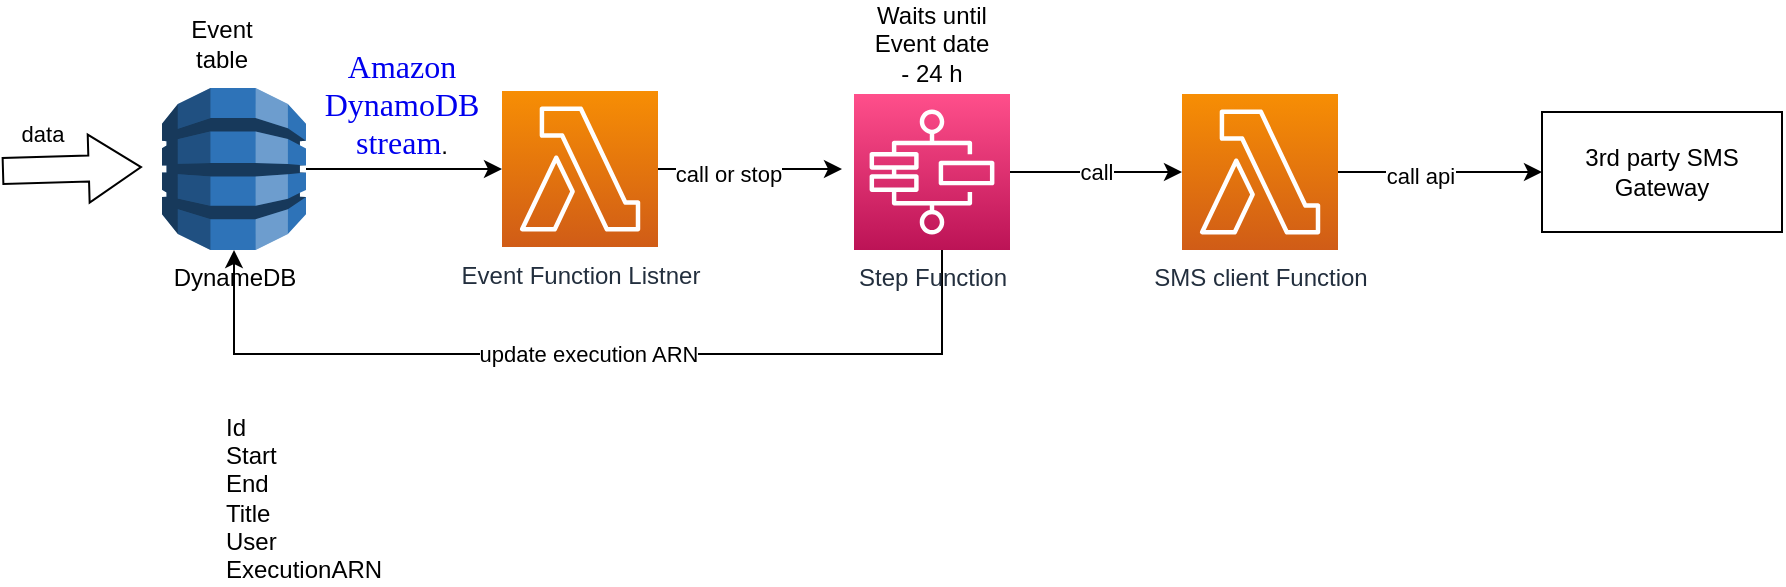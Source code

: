 <mxfile version="21.2.1" type="github">
  <diagram name="Page-1" id="AZhgo__BEIIF-JYw-Mxj">
    <mxGraphModel dx="2284" dy="796" grid="1" gridSize="10" guides="1" tooltips="1" connect="1" arrows="1" fold="1" page="1" pageScale="1" pageWidth="850" pageHeight="1100" math="0" shadow="0">
      <root>
        <mxCell id="0" />
        <mxCell id="1" parent="0" />
        <mxCell id="cLlq7skqqOOSIgNOw3ur-14" style="edgeStyle=orthogonalEdgeStyle;rounded=0;orthogonalLoop=1;jettySize=auto;html=1;" edge="1" parent="1" source="NO40qMgpg6h3hOK221bb-1" target="cLlq7skqqOOSIgNOw3ur-13">
          <mxGeometry relative="1" as="geometry" />
        </mxCell>
        <mxCell id="cLlq7skqqOOSIgNOw3ur-15" value="call api" style="edgeLabel;html=1;align=center;verticalAlign=middle;resizable=0;points=[];" vertex="1" connectable="0" parent="cLlq7skqqOOSIgNOw3ur-14">
          <mxGeometry x="-0.208" y="-2" relative="1" as="geometry">
            <mxPoint as="offset" />
          </mxGeometry>
        </mxCell>
        <mxCell id="NO40qMgpg6h3hOK221bb-1" value="SMS client Function" style="sketch=0;points=[[0,0,0],[0.25,0,0],[0.5,0,0],[0.75,0,0],[1,0,0],[0,1,0],[0.25,1,0],[0.5,1,0],[0.75,1,0],[1,1,0],[0,0.25,0],[0,0.5,0],[0,0.75,0],[1,0.25,0],[1,0.5,0],[1,0.75,0]];outlineConnect=0;fontColor=#232F3E;gradientColor=#F78E04;gradientDirection=north;fillColor=#D05C17;strokeColor=#ffffff;dashed=0;verticalLabelPosition=bottom;verticalAlign=top;align=center;html=1;fontSize=12;fontStyle=0;aspect=fixed;shape=mxgraph.aws4.resourceIcon;resIcon=mxgraph.aws4.lambda;" parent="1" vertex="1">
          <mxGeometry x="550" y="240" width="78" height="78" as="geometry" />
        </mxCell>
        <mxCell id="cLlq7skqqOOSIgNOw3ur-21" value="call" style="edgeStyle=orthogonalEdgeStyle;rounded=0;orthogonalLoop=1;jettySize=auto;html=1;entryX=0;entryY=0.5;entryDx=0;entryDy=0;entryPerimeter=0;" edge="1" parent="1" source="NO40qMgpg6h3hOK221bb-3" target="NO40qMgpg6h3hOK221bb-1">
          <mxGeometry relative="1" as="geometry" />
        </mxCell>
        <mxCell id="cLlq7skqqOOSIgNOw3ur-27" value="update execution ARN" style="edgeStyle=orthogonalEdgeStyle;rounded=0;orthogonalLoop=1;jettySize=auto;html=1;entryX=0.5;entryY=1;entryDx=0;entryDy=0;entryPerimeter=0;" edge="1" parent="1" source="NO40qMgpg6h3hOK221bb-3" target="cLlq7skqqOOSIgNOw3ur-10">
          <mxGeometry relative="1" as="geometry">
            <Array as="points">
              <mxPoint x="430" y="370" />
              <mxPoint x="76" y="370" />
            </Array>
          </mxGeometry>
        </mxCell>
        <mxCell id="NO40qMgpg6h3hOK221bb-3" value="Step Function" style="sketch=0;points=[[0,0,0],[0.25,0,0],[0.5,0,0],[0.75,0,0],[1,0,0],[0,1,0],[0.25,1,0],[0.5,1,0],[0.75,1,0],[1,1,0],[0,0.25,0],[0,0.5,0],[0,0.75,0],[1,0.25,0],[1,0.5,0],[1,0.75,0]];outlineConnect=0;fontColor=#232F3E;gradientColor=#FF4F8B;gradientDirection=north;fillColor=#BC1356;strokeColor=#ffffff;dashed=0;verticalLabelPosition=bottom;verticalAlign=top;align=center;html=1;fontSize=12;fontStyle=0;aspect=fixed;shape=mxgraph.aws4.resourceIcon;resIcon=mxgraph.aws4.step_functions;" parent="1" vertex="1">
          <mxGeometry x="386" y="240" width="78" height="78" as="geometry" />
        </mxCell>
        <mxCell id="cLlq7skqqOOSIgNOw3ur-20" style="edgeStyle=orthogonalEdgeStyle;rounded=0;orthogonalLoop=1;jettySize=auto;html=1;" edge="1" parent="1" source="NO40qMgpg6h3hOK221bb-4">
          <mxGeometry relative="1" as="geometry">
            <mxPoint x="380" y="277.5" as="targetPoint" />
          </mxGeometry>
        </mxCell>
        <mxCell id="cLlq7skqqOOSIgNOw3ur-26" value="call or stop" style="edgeLabel;html=1;align=center;verticalAlign=middle;resizable=0;points=[];" vertex="1" connectable="0" parent="cLlq7skqqOOSIgNOw3ur-20">
          <mxGeometry x="-0.239" y="-1" relative="1" as="geometry">
            <mxPoint y="1" as="offset" />
          </mxGeometry>
        </mxCell>
        <mxCell id="NO40qMgpg6h3hOK221bb-4" value="Event Function Listner" style="sketch=0;points=[[0,0,0],[0.25,0,0],[0.5,0,0],[0.75,0,0],[1,0,0],[0,1,0],[0.25,1,0],[0.5,1,0],[0.75,1,0],[1,1,0],[0,0.25,0],[0,0.5,0],[0,0.75,0],[1,0.25,0],[1,0.5,0],[1,0.75,0]];outlineConnect=0;fontColor=#232F3E;gradientColor=#F78E04;gradientDirection=north;fillColor=#D05C17;strokeColor=#ffffff;dashed=0;verticalLabelPosition=bottom;verticalAlign=top;align=center;html=1;fontSize=12;fontStyle=0;aspect=fixed;shape=mxgraph.aws4.resourceIcon;resIcon=mxgraph.aws4.lambda;" parent="1" vertex="1">
          <mxGeometry x="210" y="238.5" width="78" height="78" as="geometry" />
        </mxCell>
        <mxCell id="cLlq7skqqOOSIgNOw3ur-19" style="edgeStyle=orthogonalEdgeStyle;rounded=0;orthogonalLoop=1;jettySize=auto;html=1;" edge="1" parent="1" source="cLlq7skqqOOSIgNOw3ur-10" target="NO40qMgpg6h3hOK221bb-4">
          <mxGeometry relative="1" as="geometry" />
        </mxCell>
        <mxCell id="cLlq7skqqOOSIgNOw3ur-10" value="DynameDB" style="outlineConnect=0;dashed=0;verticalLabelPosition=bottom;verticalAlign=top;align=center;html=1;shape=mxgraph.aws3.dynamo_db;fillColor=#2E73B8;gradientColor=none;" vertex="1" parent="1">
          <mxGeometry x="40" y="237" width="72" height="81" as="geometry" />
        </mxCell>
        <mxCell id="cLlq7skqqOOSIgNOw3ur-13" value="3rd party SMS Gateway" style="rounded=0;whiteSpace=wrap;html=1;" vertex="1" parent="1">
          <mxGeometry x="730" y="249" width="120" height="60" as="geometry" />
        </mxCell>
        <mxCell id="cLlq7skqqOOSIgNOw3ur-22" value="Event table" style="text;html=1;strokeColor=none;fillColor=none;align=center;verticalAlign=middle;whiteSpace=wrap;rounded=0;" vertex="1" parent="1">
          <mxGeometry x="40" y="200" width="60" height="30" as="geometry" />
        </mxCell>
        <mxCell id="cLlq7skqqOOSIgNOw3ur-23" value="&lt;a style=&quot;background-color: rgb(255, 255, 255); text-decoration-line: none; font-family: &amp;quot;Amazon Ember&amp;quot;; font-size: 16px; text-align: start;&quot; href=&quot;https://docs.aws.amazon.com/amazondynamodb/latest/developerguide/Streams.html&quot;&gt;Amazon DynamoDB stream&lt;/a&gt;." style="text;html=1;strokeColor=none;fillColor=none;align=center;verticalAlign=middle;whiteSpace=wrap;rounded=0;" vertex="1" parent="1">
          <mxGeometry x="130" y="230" width="60" height="30" as="geometry" />
        </mxCell>
        <mxCell id="cLlq7skqqOOSIgNOw3ur-24" value="Waits until Event date - 24 h" style="text;html=1;strokeColor=none;fillColor=none;align=center;verticalAlign=middle;whiteSpace=wrap;rounded=0;" vertex="1" parent="1">
          <mxGeometry x="395" y="200" width="60" height="30" as="geometry" />
        </mxCell>
        <mxCell id="cLlq7skqqOOSIgNOw3ur-29" value="&lt;br&gt;Id&lt;br&gt;Start&lt;br&gt;End&lt;br&gt;Title&lt;br&gt;User&lt;br&gt;ExecutionARN" style="text;html=1;strokeColor=none;fillColor=none;align=left;verticalAlign=middle;whiteSpace=wrap;rounded=0;" vertex="1" parent="1">
          <mxGeometry x="70" y="420" width="80" height="30" as="geometry" />
        </mxCell>
        <mxCell id="cLlq7skqqOOSIgNOw3ur-31" value="" style="shape=flexArrow;endArrow=classic;html=1;rounded=0;width=13;endSize=8.39;" edge="1" parent="1">
          <mxGeometry width="50" height="50" relative="1" as="geometry">
            <mxPoint x="-40" y="278.5" as="sourcePoint" />
            <mxPoint x="30" y="276.5" as="targetPoint" />
          </mxGeometry>
        </mxCell>
        <mxCell id="cLlq7skqqOOSIgNOw3ur-32" value="data" style="edgeLabel;html=1;align=center;verticalAlign=middle;resizable=0;points=[];" vertex="1" connectable="0" parent="cLlq7skqqOOSIgNOw3ur-31">
          <mxGeometry x="-0.429" y="-1" relative="1" as="geometry">
            <mxPoint y="-19" as="offset" />
          </mxGeometry>
        </mxCell>
      </root>
    </mxGraphModel>
  </diagram>
</mxfile>
